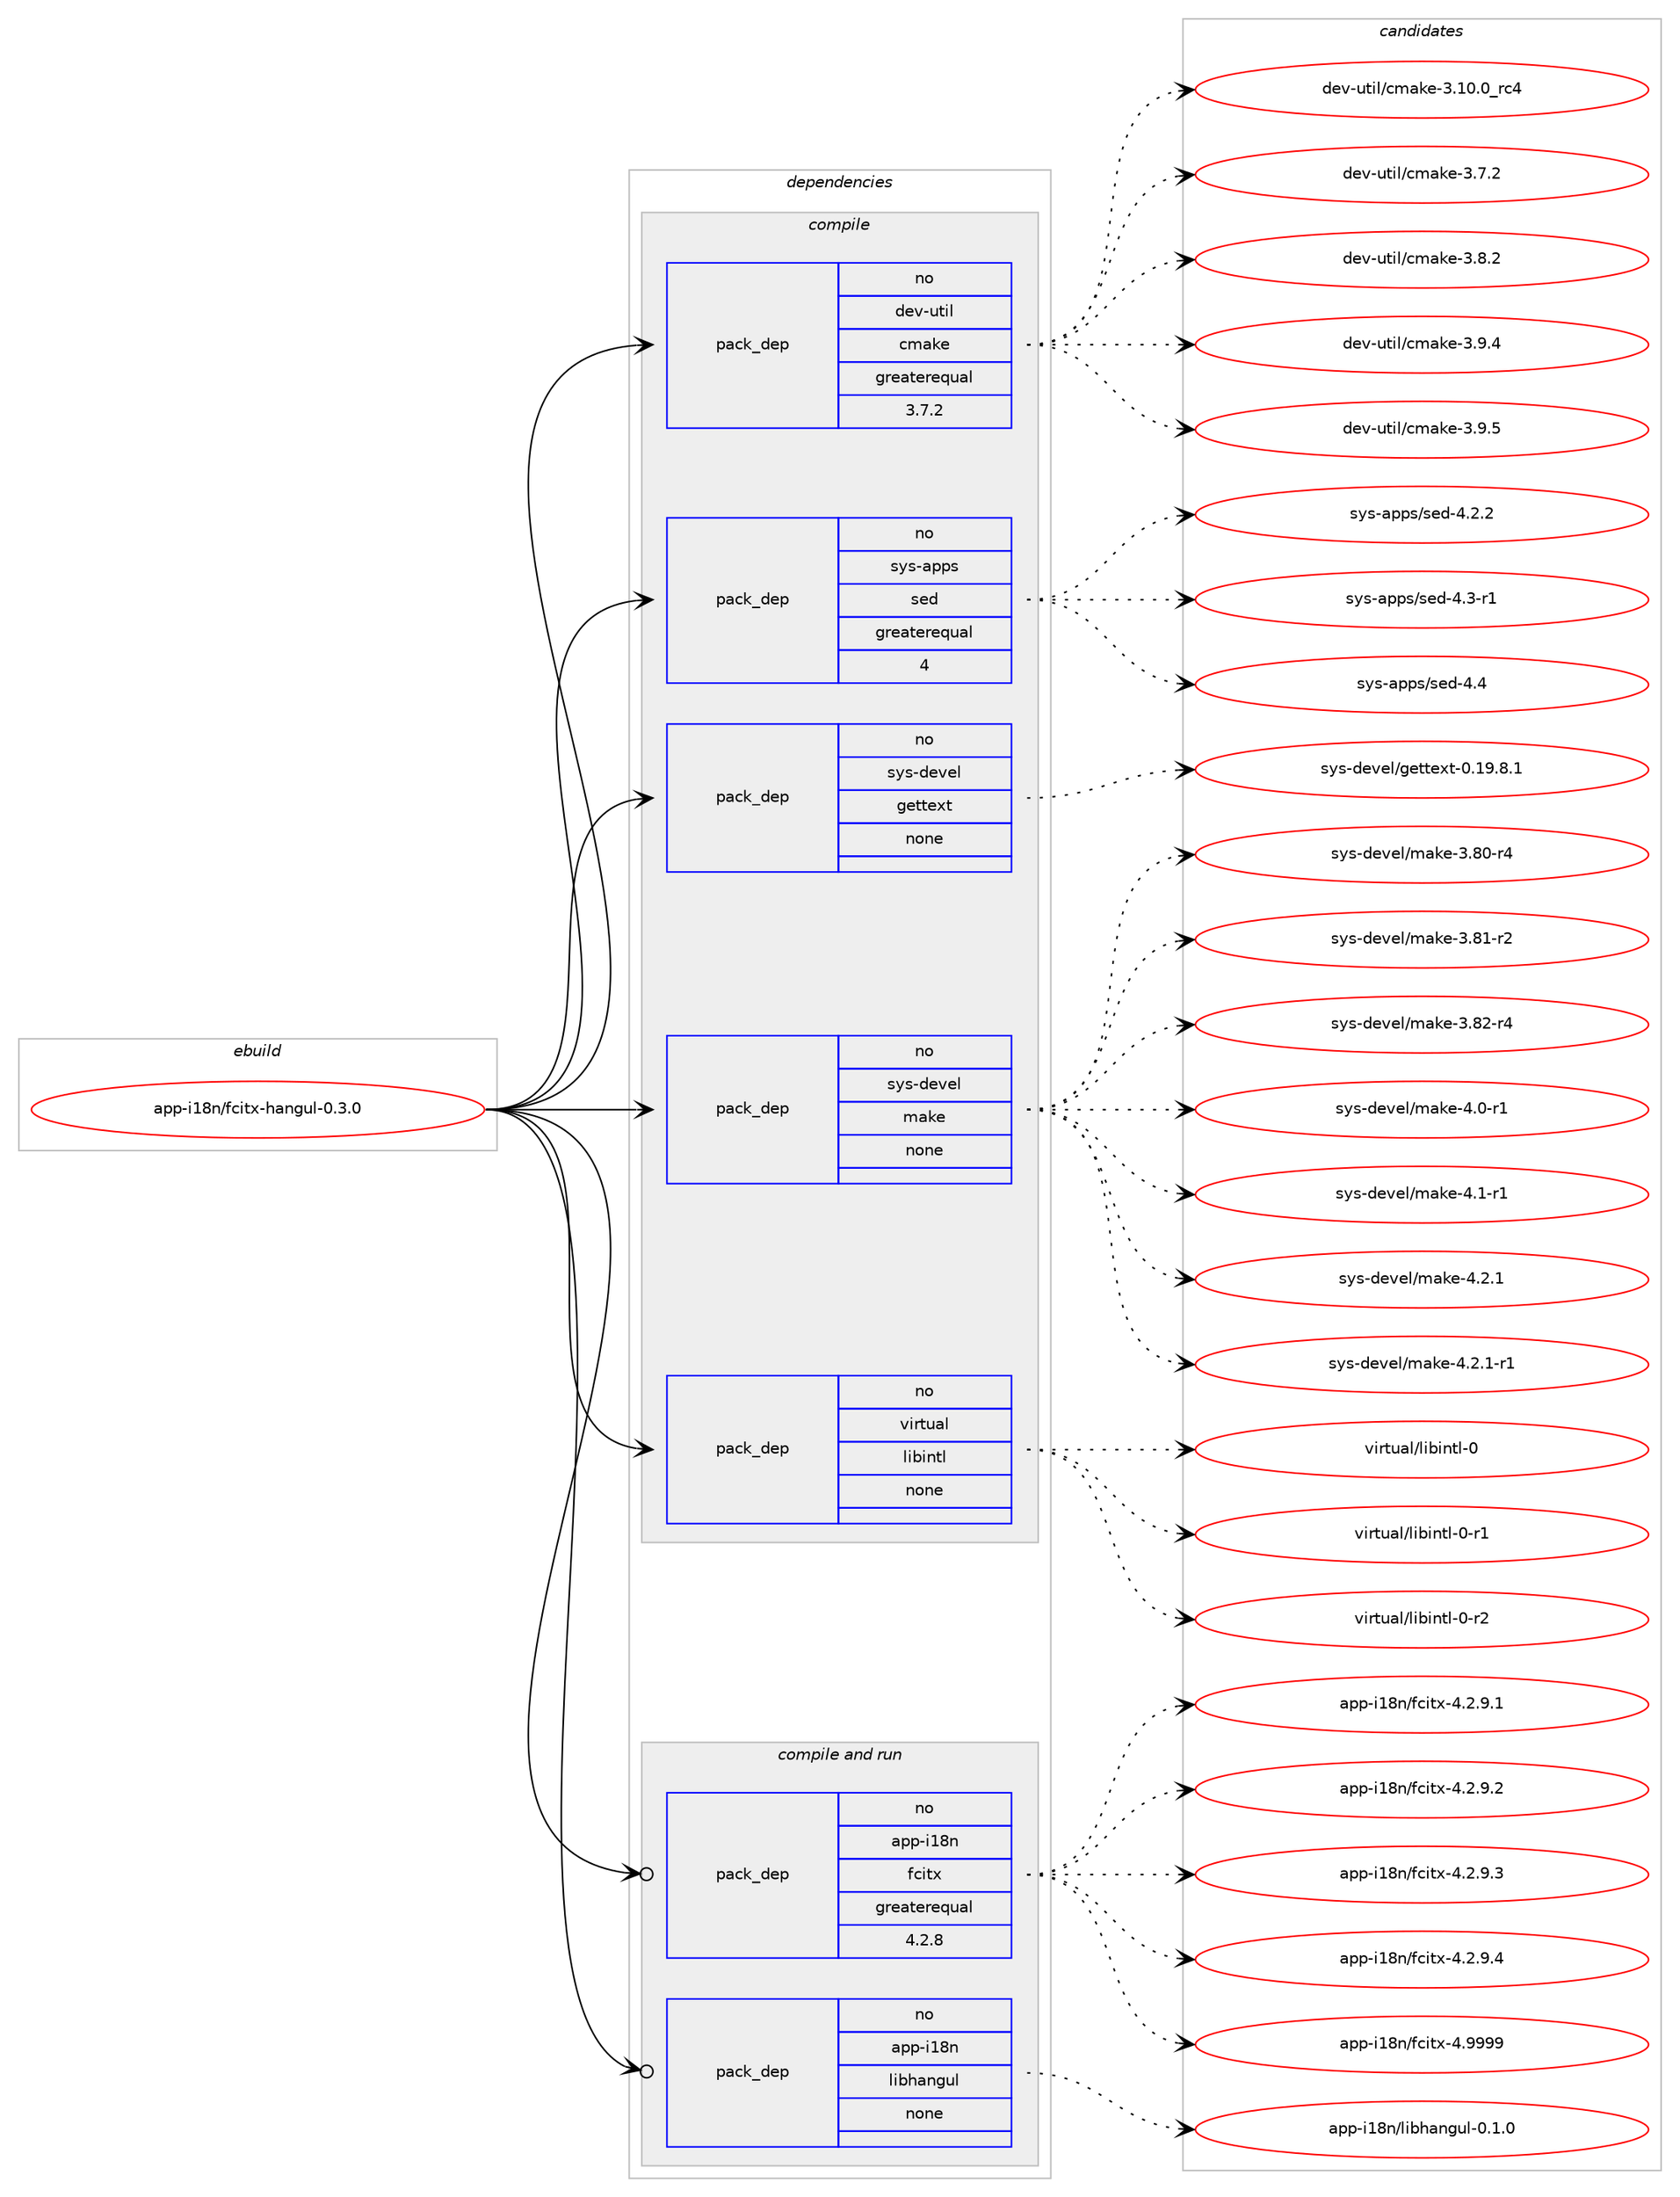 digraph prolog {

# *************
# Graph options
# *************

newrank=true;
concentrate=true;
compound=true;
graph [rankdir=LR,fontname=Helvetica,fontsize=10,ranksep=1.5];#, ranksep=2.5, nodesep=0.2];
edge  [arrowhead=vee];
node  [fontname=Helvetica,fontsize=10];

# **********
# The ebuild
# **********

subgraph cluster_leftcol {
color=gray;
rank=same;
label=<<i>ebuild</i>>;
id [label="app-i18n/fcitx-hangul-0.3.0", color=red, width=4, href="../app-i18n/fcitx-hangul-0.3.0.svg"];
}

# ****************
# The dependencies
# ****************

subgraph cluster_midcol {
color=gray;
label=<<i>dependencies</i>>;
subgraph cluster_compile {
fillcolor="#eeeeee";
style=filled;
label=<<i>compile</i>>;
subgraph pack29459 {
dependency41798 [label=<<TABLE BORDER="0" CELLBORDER="1" CELLSPACING="0" CELLPADDING="4" WIDTH="220"><TR><TD ROWSPAN="6" CELLPADDING="30">pack_dep</TD></TR><TR><TD WIDTH="110">no</TD></TR><TR><TD>dev-util</TD></TR><TR><TD>cmake</TD></TR><TR><TD>greaterequal</TD></TR><TR><TD>3.7.2</TD></TR></TABLE>>, shape=none, color=blue];
}
id:e -> dependency41798:w [weight=20,style="solid",arrowhead="vee"];
subgraph pack29460 {
dependency41799 [label=<<TABLE BORDER="0" CELLBORDER="1" CELLSPACING="0" CELLPADDING="4" WIDTH="220"><TR><TD ROWSPAN="6" CELLPADDING="30">pack_dep</TD></TR><TR><TD WIDTH="110">no</TD></TR><TR><TD>sys-apps</TD></TR><TR><TD>sed</TD></TR><TR><TD>greaterequal</TD></TR><TR><TD>4</TD></TR></TABLE>>, shape=none, color=blue];
}
id:e -> dependency41799:w [weight=20,style="solid",arrowhead="vee"];
subgraph pack29461 {
dependency41800 [label=<<TABLE BORDER="0" CELLBORDER="1" CELLSPACING="0" CELLPADDING="4" WIDTH="220"><TR><TD ROWSPAN="6" CELLPADDING="30">pack_dep</TD></TR><TR><TD WIDTH="110">no</TD></TR><TR><TD>sys-devel</TD></TR><TR><TD>gettext</TD></TR><TR><TD>none</TD></TR><TR><TD></TD></TR></TABLE>>, shape=none, color=blue];
}
id:e -> dependency41800:w [weight=20,style="solid",arrowhead="vee"];
subgraph pack29462 {
dependency41801 [label=<<TABLE BORDER="0" CELLBORDER="1" CELLSPACING="0" CELLPADDING="4" WIDTH="220"><TR><TD ROWSPAN="6" CELLPADDING="30">pack_dep</TD></TR><TR><TD WIDTH="110">no</TD></TR><TR><TD>sys-devel</TD></TR><TR><TD>make</TD></TR><TR><TD>none</TD></TR><TR><TD></TD></TR></TABLE>>, shape=none, color=blue];
}
id:e -> dependency41801:w [weight=20,style="solid",arrowhead="vee"];
subgraph pack29463 {
dependency41802 [label=<<TABLE BORDER="0" CELLBORDER="1" CELLSPACING="0" CELLPADDING="4" WIDTH="220"><TR><TD ROWSPAN="6" CELLPADDING="30">pack_dep</TD></TR><TR><TD WIDTH="110">no</TD></TR><TR><TD>virtual</TD></TR><TR><TD>libintl</TD></TR><TR><TD>none</TD></TR><TR><TD></TD></TR></TABLE>>, shape=none, color=blue];
}
id:e -> dependency41802:w [weight=20,style="solid",arrowhead="vee"];
}
subgraph cluster_compileandrun {
fillcolor="#eeeeee";
style=filled;
label=<<i>compile and run</i>>;
subgraph pack29464 {
dependency41803 [label=<<TABLE BORDER="0" CELLBORDER="1" CELLSPACING="0" CELLPADDING="4" WIDTH="220"><TR><TD ROWSPAN="6" CELLPADDING="30">pack_dep</TD></TR><TR><TD WIDTH="110">no</TD></TR><TR><TD>app-i18n</TD></TR><TR><TD>fcitx</TD></TR><TR><TD>greaterequal</TD></TR><TR><TD>4.2.8</TD></TR></TABLE>>, shape=none, color=blue];
}
id:e -> dependency41803:w [weight=20,style="solid",arrowhead="odotvee"];
subgraph pack29465 {
dependency41804 [label=<<TABLE BORDER="0" CELLBORDER="1" CELLSPACING="0" CELLPADDING="4" WIDTH="220"><TR><TD ROWSPAN="6" CELLPADDING="30">pack_dep</TD></TR><TR><TD WIDTH="110">no</TD></TR><TR><TD>app-i18n</TD></TR><TR><TD>libhangul</TD></TR><TR><TD>none</TD></TR><TR><TD></TD></TR></TABLE>>, shape=none, color=blue];
}
id:e -> dependency41804:w [weight=20,style="solid",arrowhead="odotvee"];
}
subgraph cluster_run {
fillcolor="#eeeeee";
style=filled;
label=<<i>run</i>>;
}
}

# **************
# The candidates
# **************

subgraph cluster_choices {
rank=same;
color=gray;
label=<<i>candidates</i>>;

subgraph choice29459 {
color=black;
nodesep=1;
choice1001011184511711610510847991099710710145514649484648951149952 [label="dev-util/cmake-3.10.0_rc4", color=red, width=4,href="../dev-util/cmake-3.10.0_rc4.svg"];
choice10010111845117116105108479910997107101455146554650 [label="dev-util/cmake-3.7.2", color=red, width=4,href="../dev-util/cmake-3.7.2.svg"];
choice10010111845117116105108479910997107101455146564650 [label="dev-util/cmake-3.8.2", color=red, width=4,href="../dev-util/cmake-3.8.2.svg"];
choice10010111845117116105108479910997107101455146574652 [label="dev-util/cmake-3.9.4", color=red, width=4,href="../dev-util/cmake-3.9.4.svg"];
choice10010111845117116105108479910997107101455146574653 [label="dev-util/cmake-3.9.5", color=red, width=4,href="../dev-util/cmake-3.9.5.svg"];
dependency41798:e -> choice1001011184511711610510847991099710710145514649484648951149952:w [style=dotted,weight="100"];
dependency41798:e -> choice10010111845117116105108479910997107101455146554650:w [style=dotted,weight="100"];
dependency41798:e -> choice10010111845117116105108479910997107101455146564650:w [style=dotted,weight="100"];
dependency41798:e -> choice10010111845117116105108479910997107101455146574652:w [style=dotted,weight="100"];
dependency41798:e -> choice10010111845117116105108479910997107101455146574653:w [style=dotted,weight="100"];
}
subgraph choice29460 {
color=black;
nodesep=1;
choice115121115459711211211547115101100455246504650 [label="sys-apps/sed-4.2.2", color=red, width=4,href="../sys-apps/sed-4.2.2.svg"];
choice115121115459711211211547115101100455246514511449 [label="sys-apps/sed-4.3-r1", color=red, width=4,href="../sys-apps/sed-4.3-r1.svg"];
choice11512111545971121121154711510110045524652 [label="sys-apps/sed-4.4", color=red, width=4,href="../sys-apps/sed-4.4.svg"];
dependency41799:e -> choice115121115459711211211547115101100455246504650:w [style=dotted,weight="100"];
dependency41799:e -> choice115121115459711211211547115101100455246514511449:w [style=dotted,weight="100"];
dependency41799:e -> choice11512111545971121121154711510110045524652:w [style=dotted,weight="100"];
}
subgraph choice29461 {
color=black;
nodesep=1;
choice1151211154510010111810110847103101116116101120116454846495746564649 [label="sys-devel/gettext-0.19.8.1", color=red, width=4,href="../sys-devel/gettext-0.19.8.1.svg"];
dependency41800:e -> choice1151211154510010111810110847103101116116101120116454846495746564649:w [style=dotted,weight="100"];
}
subgraph choice29462 {
color=black;
nodesep=1;
choice11512111545100101118101108471099710710145514656484511452 [label="sys-devel/make-3.80-r4", color=red, width=4,href="../sys-devel/make-3.80-r4.svg"];
choice11512111545100101118101108471099710710145514656494511450 [label="sys-devel/make-3.81-r2", color=red, width=4,href="../sys-devel/make-3.81-r2.svg"];
choice11512111545100101118101108471099710710145514656504511452 [label="sys-devel/make-3.82-r4", color=red, width=4,href="../sys-devel/make-3.82-r4.svg"];
choice115121115451001011181011084710997107101455246484511449 [label="sys-devel/make-4.0-r1", color=red, width=4,href="../sys-devel/make-4.0-r1.svg"];
choice115121115451001011181011084710997107101455246494511449 [label="sys-devel/make-4.1-r1", color=red, width=4,href="../sys-devel/make-4.1-r1.svg"];
choice115121115451001011181011084710997107101455246504649 [label="sys-devel/make-4.2.1", color=red, width=4,href="../sys-devel/make-4.2.1.svg"];
choice1151211154510010111810110847109971071014552465046494511449 [label="sys-devel/make-4.2.1-r1", color=red, width=4,href="../sys-devel/make-4.2.1-r1.svg"];
dependency41801:e -> choice11512111545100101118101108471099710710145514656484511452:w [style=dotted,weight="100"];
dependency41801:e -> choice11512111545100101118101108471099710710145514656494511450:w [style=dotted,weight="100"];
dependency41801:e -> choice11512111545100101118101108471099710710145514656504511452:w [style=dotted,weight="100"];
dependency41801:e -> choice115121115451001011181011084710997107101455246484511449:w [style=dotted,weight="100"];
dependency41801:e -> choice115121115451001011181011084710997107101455246494511449:w [style=dotted,weight="100"];
dependency41801:e -> choice115121115451001011181011084710997107101455246504649:w [style=dotted,weight="100"];
dependency41801:e -> choice1151211154510010111810110847109971071014552465046494511449:w [style=dotted,weight="100"];
}
subgraph choice29463 {
color=black;
nodesep=1;
choice1181051141161179710847108105981051101161084548 [label="virtual/libintl-0", color=red, width=4,href="../virtual/libintl-0.svg"];
choice11810511411611797108471081059810511011610845484511449 [label="virtual/libintl-0-r1", color=red, width=4,href="../virtual/libintl-0-r1.svg"];
choice11810511411611797108471081059810511011610845484511450 [label="virtual/libintl-0-r2", color=red, width=4,href="../virtual/libintl-0-r2.svg"];
dependency41802:e -> choice1181051141161179710847108105981051101161084548:w [style=dotted,weight="100"];
dependency41802:e -> choice11810511411611797108471081059810511011610845484511449:w [style=dotted,weight="100"];
dependency41802:e -> choice11810511411611797108471081059810511011610845484511450:w [style=dotted,weight="100"];
}
subgraph choice29464 {
color=black;
nodesep=1;
choice9711211245105495611047102991051161204552465046574649 [label="app-i18n/fcitx-4.2.9.1", color=red, width=4,href="../app-i18n/fcitx-4.2.9.1.svg"];
choice9711211245105495611047102991051161204552465046574650 [label="app-i18n/fcitx-4.2.9.2", color=red, width=4,href="../app-i18n/fcitx-4.2.9.2.svg"];
choice9711211245105495611047102991051161204552465046574651 [label="app-i18n/fcitx-4.2.9.3", color=red, width=4,href="../app-i18n/fcitx-4.2.9.3.svg"];
choice9711211245105495611047102991051161204552465046574652 [label="app-i18n/fcitx-4.2.9.4", color=red, width=4,href="../app-i18n/fcitx-4.2.9.4.svg"];
choice97112112451054956110471029910511612045524657575757 [label="app-i18n/fcitx-4.9999", color=red, width=4,href="../app-i18n/fcitx-4.9999.svg"];
dependency41803:e -> choice9711211245105495611047102991051161204552465046574649:w [style=dotted,weight="100"];
dependency41803:e -> choice9711211245105495611047102991051161204552465046574650:w [style=dotted,weight="100"];
dependency41803:e -> choice9711211245105495611047102991051161204552465046574651:w [style=dotted,weight="100"];
dependency41803:e -> choice9711211245105495611047102991051161204552465046574652:w [style=dotted,weight="100"];
dependency41803:e -> choice97112112451054956110471029910511612045524657575757:w [style=dotted,weight="100"];
}
subgraph choice29465 {
color=black;
nodesep=1;
choice97112112451054956110471081059810497110103117108454846494648 [label="app-i18n/libhangul-0.1.0", color=red, width=4,href="../app-i18n/libhangul-0.1.0.svg"];
dependency41804:e -> choice97112112451054956110471081059810497110103117108454846494648:w [style=dotted,weight="100"];
}
}

}
